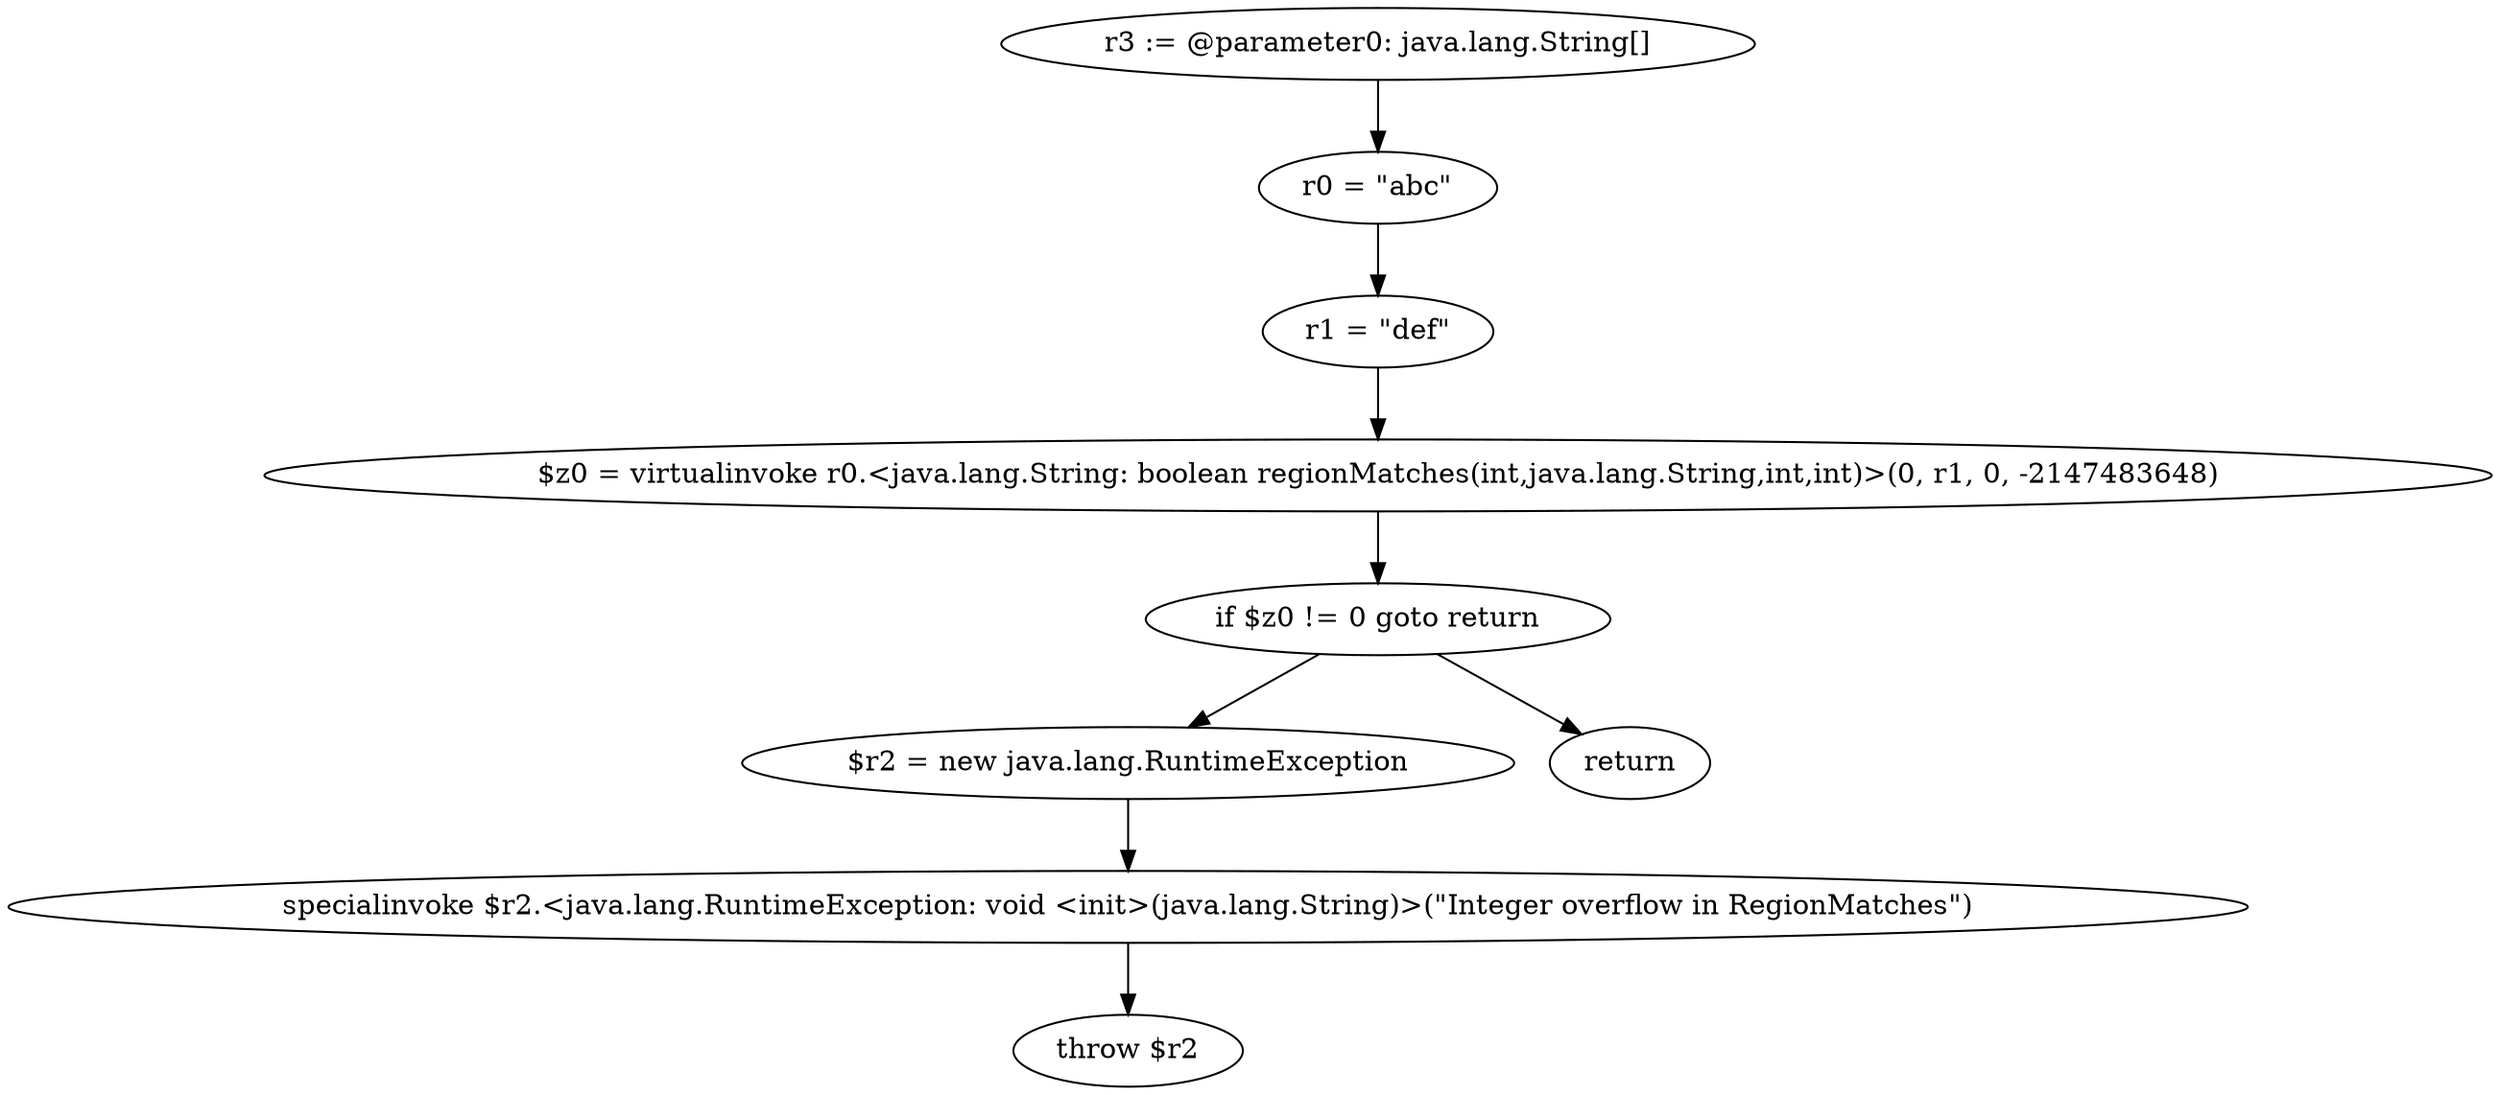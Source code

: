 digraph "unitGraph" {
    "r3 := @parameter0: java.lang.String[]"
    "r0 = \"abc\""
    "r1 = \"def\""
    "$z0 = virtualinvoke r0.<java.lang.String: boolean regionMatches(int,java.lang.String,int,int)>(0, r1, 0, -2147483648)"
    "if $z0 != 0 goto return"
    "$r2 = new java.lang.RuntimeException"
    "specialinvoke $r2.<java.lang.RuntimeException: void <init>(java.lang.String)>(\"Integer overflow in RegionMatches\")"
    "throw $r2"
    "return"
    "r3 := @parameter0: java.lang.String[]"->"r0 = \"abc\"";
    "r0 = \"abc\""->"r1 = \"def\"";
    "r1 = \"def\""->"$z0 = virtualinvoke r0.<java.lang.String: boolean regionMatches(int,java.lang.String,int,int)>(0, r1, 0, -2147483648)";
    "$z0 = virtualinvoke r0.<java.lang.String: boolean regionMatches(int,java.lang.String,int,int)>(0, r1, 0, -2147483648)"->"if $z0 != 0 goto return";
    "if $z0 != 0 goto return"->"$r2 = new java.lang.RuntimeException";
    "if $z0 != 0 goto return"->"return";
    "$r2 = new java.lang.RuntimeException"->"specialinvoke $r2.<java.lang.RuntimeException: void <init>(java.lang.String)>(\"Integer overflow in RegionMatches\")";
    "specialinvoke $r2.<java.lang.RuntimeException: void <init>(java.lang.String)>(\"Integer overflow in RegionMatches\")"->"throw $r2";
}
